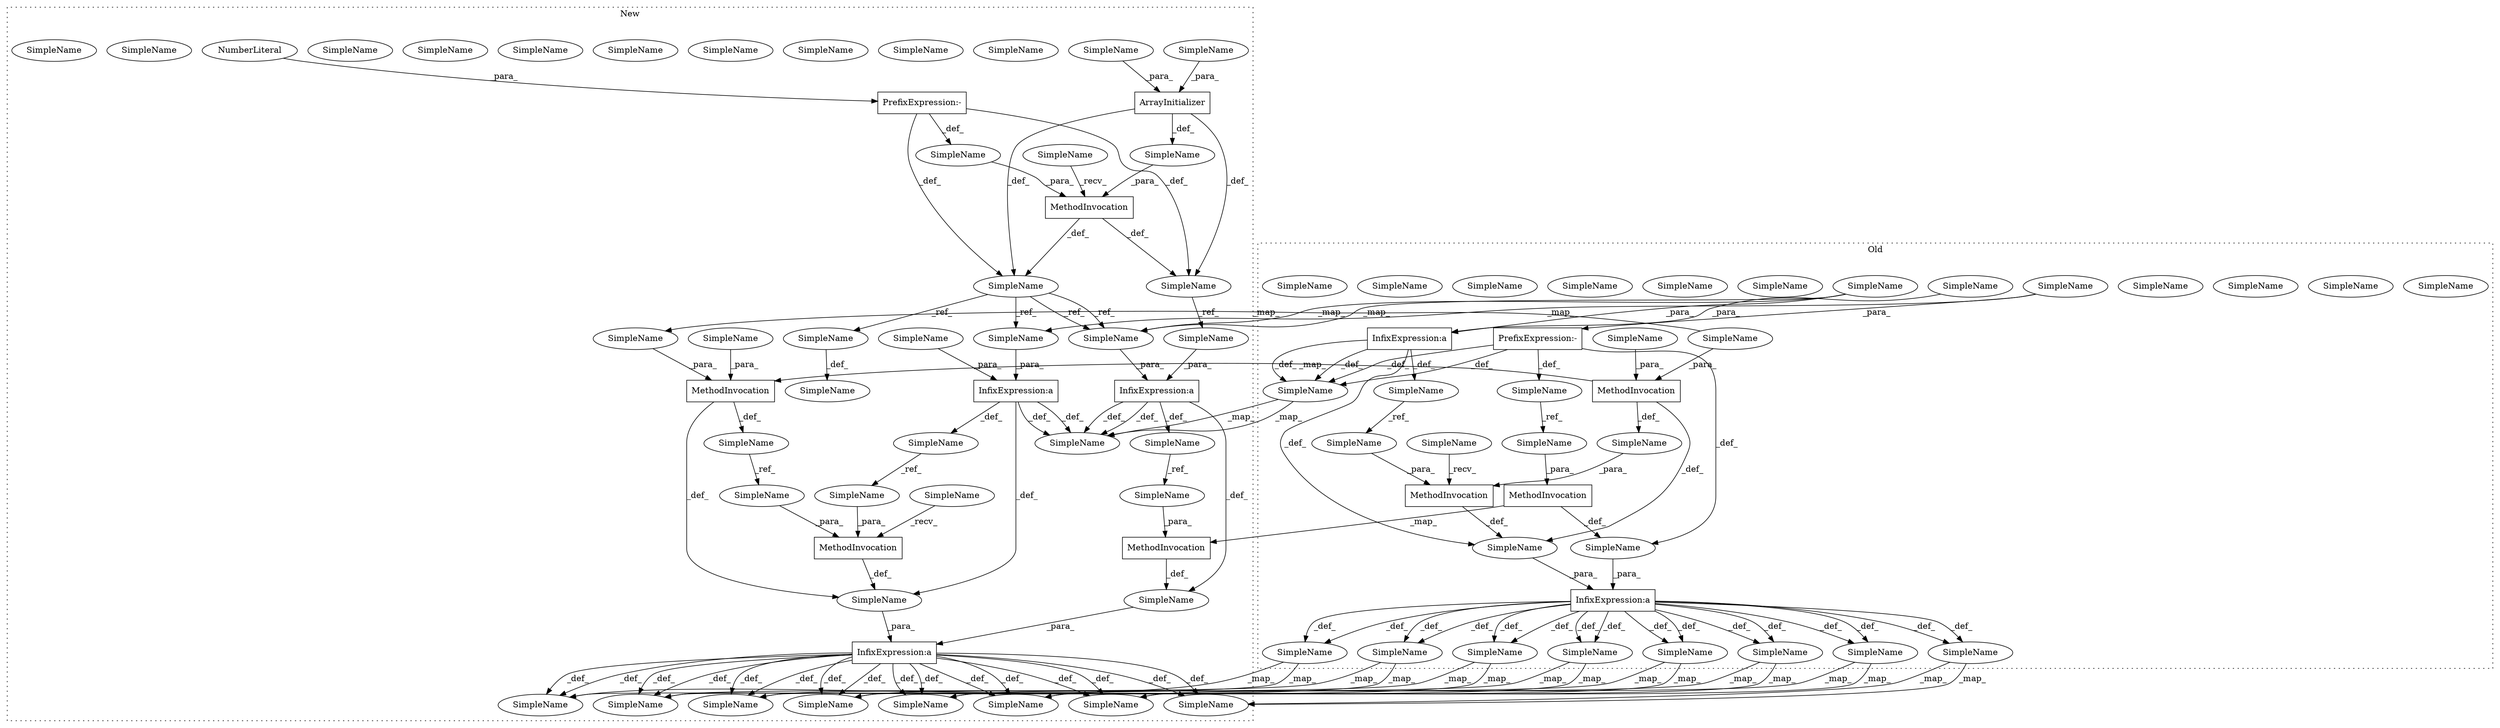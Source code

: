 digraph G {
subgraph cluster0 {
2 [label="MethodInvocation" a="32" s="3567,3578" l="4,1" shape="box"];
3 [label="MethodInvocation" a="32" s="3608,3635" l="4,1" shape="box"];
7 [label="MethodInvocation" a="32" s="3593,3644" l="4,1" shape="box"];
10 [label="SimpleName" a="42" s="4094" l="9" shape="ellipse"];
11 [label="SimpleName" a="42" s="3654" l="1" shape="ellipse"];
14 [label="SimpleName" a="42" s="" l="" shape="ellipse"];
15 [label="SimpleName" a="42" s="3582" l="10" shape="ellipse"];
16 [label="SimpleName" a="42" s="3535" l="9" shape="ellipse"];
18 [label="SimpleName" a="42" s="3468" l="5" shape="ellipse"];
19 [label="SimpleName" a="42" s="4552" l="3" shape="ellipse"];
20 [label="SimpleName" a="42" s="" l="" shape="ellipse"];
21 [label="SimpleName" a="42" s="3654" l="1" shape="ellipse"];
25 [label="SimpleName" a="42" s="4881" l="3" shape="ellipse"];
26 [label="SimpleName" a="42" s="3740" l="2" shape="ellipse"];
29 [label="SimpleName" a="42" s="3535" l="9" shape="ellipse"];
31 [label="SimpleName" a="42" s="3637" l="7" shape="ellipse"];
36 [label="SimpleName" a="42" s="3531" l="1" shape="ellipse"];
39 [label="SimpleName" a="42" s="4036" l="4" shape="ellipse"];
40 [label="SimpleName" a="42" s="4094" l="9" shape="ellipse"];
43 [label="SimpleName" a="42" s="3490" l="9" shape="ellipse"];
46 [label="SimpleName" a="42" s="4881" l="3" shape="ellipse"];
49 [label="SimpleName" a="42" s="3924" l="5" shape="ellipse"];
50 [label="SimpleName" a="42" s="3924" l="5" shape="ellipse"];
52 [label="SimpleName" a="42" s="3330" l="1" shape="ellipse"];
53 [label="SimpleName" a="42" s="3573" l="5" shape="ellipse"];
60 [label="SimpleName" a="42" s="" l="" shape="ellipse"];
65 [label="SimpleName" a="42" s="3783" l="10" shape="ellipse"];
66 [label="SimpleName" a="42" s="3740" l="2" shape="ellipse"];
71 [label="SimpleName" a="42" s="3699" l="1" shape="ellipse"];
76 [label="SimpleName" a="42" s="4036" l="4" shape="ellipse"];
78 [label="SimpleName" a="42" s="3508" l="7" shape="ellipse"];
80 [label="SimpleName" a="42" s="4552" l="3" shape="ellipse"];
81 [label="SimpleName" a="42" s="3783" l="10" shape="ellipse"];
82 [label="SimpleName" a="42" s="3699" l="1" shape="ellipse"];
84 [label="SimpleName" a="42" s="" l="" shape="ellipse"];
85 [label="PrefixExpression:-" a="38" s="3489" l="1" shape="box"];
88 [label="InfixExpression:a" a="27" s="3579" l="3" shape="box"];
90 [label="InfixExpression:a" a="27" s="3532" l="3" shape="box"];
label = "Old";
style="dotted";
}
subgraph cluster1 {
1 [label="ArrayInitializer" a="4" s="3017,3038" l="1,1" shape="box"];
4 [label="MethodInvocation" a="32" s="3756,3772" l="4,1" shape="box"];
5 [label="MethodInvocation" a="32" s="3003,3047" l="5,1" shape="box"];
6 [label="MethodInvocation" a="32" s="3537,3564" l="4,1" shape="box"];
8 [label="MethodInvocation" a="32" s="3727,3741" l="4,1" shape="box"];
9 [label="NumberLiteral" a="34" s="3041" l="6" shape="ellipse"];
12 [label="SimpleName" a="42" s="3649" l="8" shape="ellipse"];
13 [label="SimpleName" a="42" s="3833" l="1" shape="ellipse"];
17 [label="SimpleName" a="42" s="4708" l="3" shape="ellipse"];
22 [label="SimpleName" a="42" s="5037" l="3" shape="ellipse"];
23 [label="SimpleName" a="42" s="4250" l="9" shape="ellipse"];
24 [label="SimpleName" a="42" s="3018" l="10" shape="ellipse"];
27 [label="SimpleName" a="42" s="3524" l="1" shape="ellipse"];
28 [label="SimpleName" a="42" s="3696" l="8" shape="ellipse"];
30 [label="SimpleName" a="42" s="3896" l="2" shape="ellipse"];
32 [label="SimpleName" a="42" s="3573" l="8" shape="ellipse"];
33 [label="SimpleName" a="42" s="4250" l="9" shape="ellipse"];
34 [label="SimpleName" a="42" s="3833" l="1" shape="ellipse"];
35 [label="SimpleName" a="42" s="" l="" shape="ellipse"];
37 [label="SimpleName" a="42" s="3641" l="5" shape="ellipse"];
38 [label="SimpleName" a="42" s="3760" l="1" shape="ellipse"];
41 [label="SimpleName" a="42" s="3874" l="5" shape="ellipse"];
42 [label="SimpleName" a="42" s="3782" l="1" shape="ellipse"];
44 [label="SimpleName" a="42" s="5037" l="3" shape="ellipse"];
45 [label="SimpleName" a="42" s="2986" l="5" shape="ellipse"];
47 [label="SimpleName" a="42" s="4708" l="3" shape="ellipse"];
48 [label="SimpleName" a="42" s="3733" l="8" shape="ellipse"];
51 [label="SimpleName" a="42" s="4192" l="4" shape="ellipse"];
54 [label="SimpleName" a="42" s="3896" l="2" shape="ellipse"];
55 [label="SimpleName" a="42" s="3762" l="10" shape="ellipse"];
56 [label="SimpleName" a="42" s="" l="" shape="ellipse"];
57 [label="SimpleName" a="42" s="" l="" shape="ellipse"];
58 [label="SimpleName" a="42" s="3666" l="10" shape="ellipse"];
59 [label="SimpleName" a="42" s="2992" l="10" shape="ellipse"];
61 [label="SimpleName" a="42" s="3617" l="8" shape="ellipse"];
62 [label="SimpleName" a="42" s="3381" l="1" shape="ellipse"];
63 [label="SimpleName" a="42" s="" l="" shape="ellipse"];
64 [label="SimpleName" a="42" s="" l="" shape="ellipse"];
67 [label="SimpleName" a="42" s="4192" l="4" shape="ellipse"];
68 [label="SimpleName" a="42" s="4080" l="5" shape="ellipse"];
69 [label="SimpleName" a="42" s="3880" l="8" shape="ellipse"];
70 [label="SimpleName" a="42" s="3939" l="10" shape="ellipse"];
72 [label="SimpleName" a="42" s="3029" l="9" shape="ellipse"];
73 [label="SimpleName" a="42" s="3782" l="1" shape="ellipse"];
74 [label="SimpleName" a="42" s="3939" l="10" shape="ellipse"];
75 [label="SimpleName" a="42" s="3649" l="8" shape="ellipse"];
77 [label="SimpleName" a="42" s="4080" l="5" shape="ellipse"];
79 [label="SimpleName" a="42" s="3692" l="1" shape="ellipse"];
83 [label="SimpleName" a="42" s="3745" l="10" shape="ellipse"];
86 [label="PrefixExpression:-" a="38" s="3040" l="1" shape="box"];
87 [label="InfixExpression:a" a="27" s="3693" l="3" shape="box"];
89 [label="InfixExpression:a" a="27" s="3742" l="3" shape="box"];
91 [label="InfixExpression:a" a="27" s="3646" l="3" shape="box"];
label = "New";
style="dotted";
}
1 -> 35 [label="_def_"];
1 -> 45 [label="_def_"];
1 -> 32 [label="_def_"];
2 -> 14 [label="_def_"];
2 -> 8 [label="_map_"];
3 -> 60 [label="_def_"];
3 -> 6 [label="_map_"];
3 -> 20 [label="_def_"];
4 -> 57 [label="_def_"];
5 -> 45 [label="_def_"];
5 -> 32 [label="_def_"];
6 -> 57 [label="_def_"];
6 -> 27 [label="_def_"];
7 -> 60 [label="_def_"];
8 -> 64 [label="_def_"];
9 -> 86 [label="_para_"];
12 -> 91 [label="_para_"];
14 -> 88 [label="_para_"];
15 -> 7 [label="_recv_"];
18 -> 53 [label="_ref_"];
19 -> 17 [label="_map_"];
19 -> 17 [label="_map_"];
20 -> 7 [label="_para_"];
21 -> 73 [label="_map_"];
21 -> 73 [label="_map_"];
24 -> 1 [label="_para_"];
26 -> 30 [label="_map_"];
26 -> 30 [label="_map_"];
27 -> 38 [label="_ref_"];
28 -> 87 [label="_para_"];
29 -> 12 [label="_map_"];
29 -> 12 [label="_map_"];
29 -> 90 [label="_para_"];
31 -> 7 [label="_para_"];
32 -> 12 [label="_ref_"];
32 -> 12 [label="_ref_"];
32 -> 28 [label="_ref_"];
32 -> 69 [label="_ref_"];
35 -> 5 [label="_para_"];
36 -> 90 [label="_para_"];
37 -> 91 [label="_para_"];
38 -> 4 [label="_para_"];
39 -> 51 [label="_map_"];
39 -> 51 [label="_map_"];
40 -> 23 [label="_map_"];
40 -> 23 [label="_map_"];
43 -> 28 [label="_map_"];
43 -> 85 [label="_para_"];
45 -> 37 [label="_ref_"];
46 -> 22 [label="_map_"];
46 -> 22 [label="_map_"];
48 -> 8 [label="_para_"];
50 -> 77 [label="_map_"];
50 -> 77 [label="_map_"];
52 -> 62 [label="_map_"];
52 -> 3 [label="_para_"];
53 -> 2 [label="_para_"];
55 -> 4 [label="_para_"];
56 -> 5 [label="_para_"];
57 -> 89 [label="_para_"];
58 -> 55 [label="_ref_"];
59 -> 5 [label="_recv_"];
60 -> 88 [label="_para_"];
61 -> 48 [label="_ref_"];
62 -> 6 [label="_para_"];
63 -> 6 [label="_para_"];
64 -> 89 [label="_para_"];
65 -> 70 [label="_map_"];
65 -> 70 [label="_map_"];
69 -> 41 [label="_def_"];
71 -> 13 [label="_map_"];
71 -> 13 [label="_map_"];
72 -> 1 [label="_para_"];
78 -> 31 [label="_ref_"];
79 -> 87 [label="_para_"];
83 -> 4 [label="_recv_"];
84 -> 3 [label="_para_"];
85 -> 21 [label="_def_"];
85 -> 18 [label="_def_"];
85 -> 21 [label="_def_"];
85 -> 14 [label="_def_"];
86 -> 56 [label="_def_"];
86 -> 45 [label="_def_"];
86 -> 32 [label="_def_"];
87 -> 57 [label="_def_"];
87 -> 58 [label="_def_"];
87 -> 73 [label="_def_"];
87 -> 73 [label="_def_"];
88 -> 40 [label="_def_"];
88 -> 19 [label="_def_"];
88 -> 39 [label="_def_"];
88 -> 26 [label="_def_"];
88 -> 46 [label="_def_"];
88 -> 71 [label="_def_"];
88 -> 40 [label="_def_"];
88 -> 26 [label="_def_"];
88 -> 65 [label="_def_"];
88 -> 65 [label="_def_"];
88 -> 39 [label="_def_"];
88 -> 50 [label="_def_"];
88 -> 50 [label="_def_"];
88 -> 71 [label="_def_"];
88 -> 19 [label="_def_"];
88 -> 46 [label="_def_"];
89 -> 70 [label="_def_"];
89 -> 23 [label="_def_"];
89 -> 77 [label="_def_"];
89 -> 23 [label="_def_"];
89 -> 30 [label="_def_"];
89 -> 22 [label="_def_"];
89 -> 17 [label="_def_"];
89 -> 51 [label="_def_"];
89 -> 77 [label="_def_"];
89 -> 17 [label="_def_"];
89 -> 13 [label="_def_"];
89 -> 22 [label="_def_"];
89 -> 30 [label="_def_"];
89 -> 13 [label="_def_"];
89 -> 70 [label="_def_"];
89 -> 51 [label="_def_"];
90 -> 21 [label="_def_"];
90 -> 78 [label="_def_"];
90 -> 21 [label="_def_"];
90 -> 60 [label="_def_"];
91 -> 61 [label="_def_"];
91 -> 64 [label="_def_"];
91 -> 73 [label="_def_"];
91 -> 73 [label="_def_"];
}